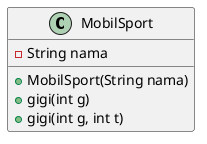 @startuml

class MobilSport {
    - String nama
    + MobilSport(String nama)
    + gigi(int g)
    + gigi(int g, int t)
}

@enduml
